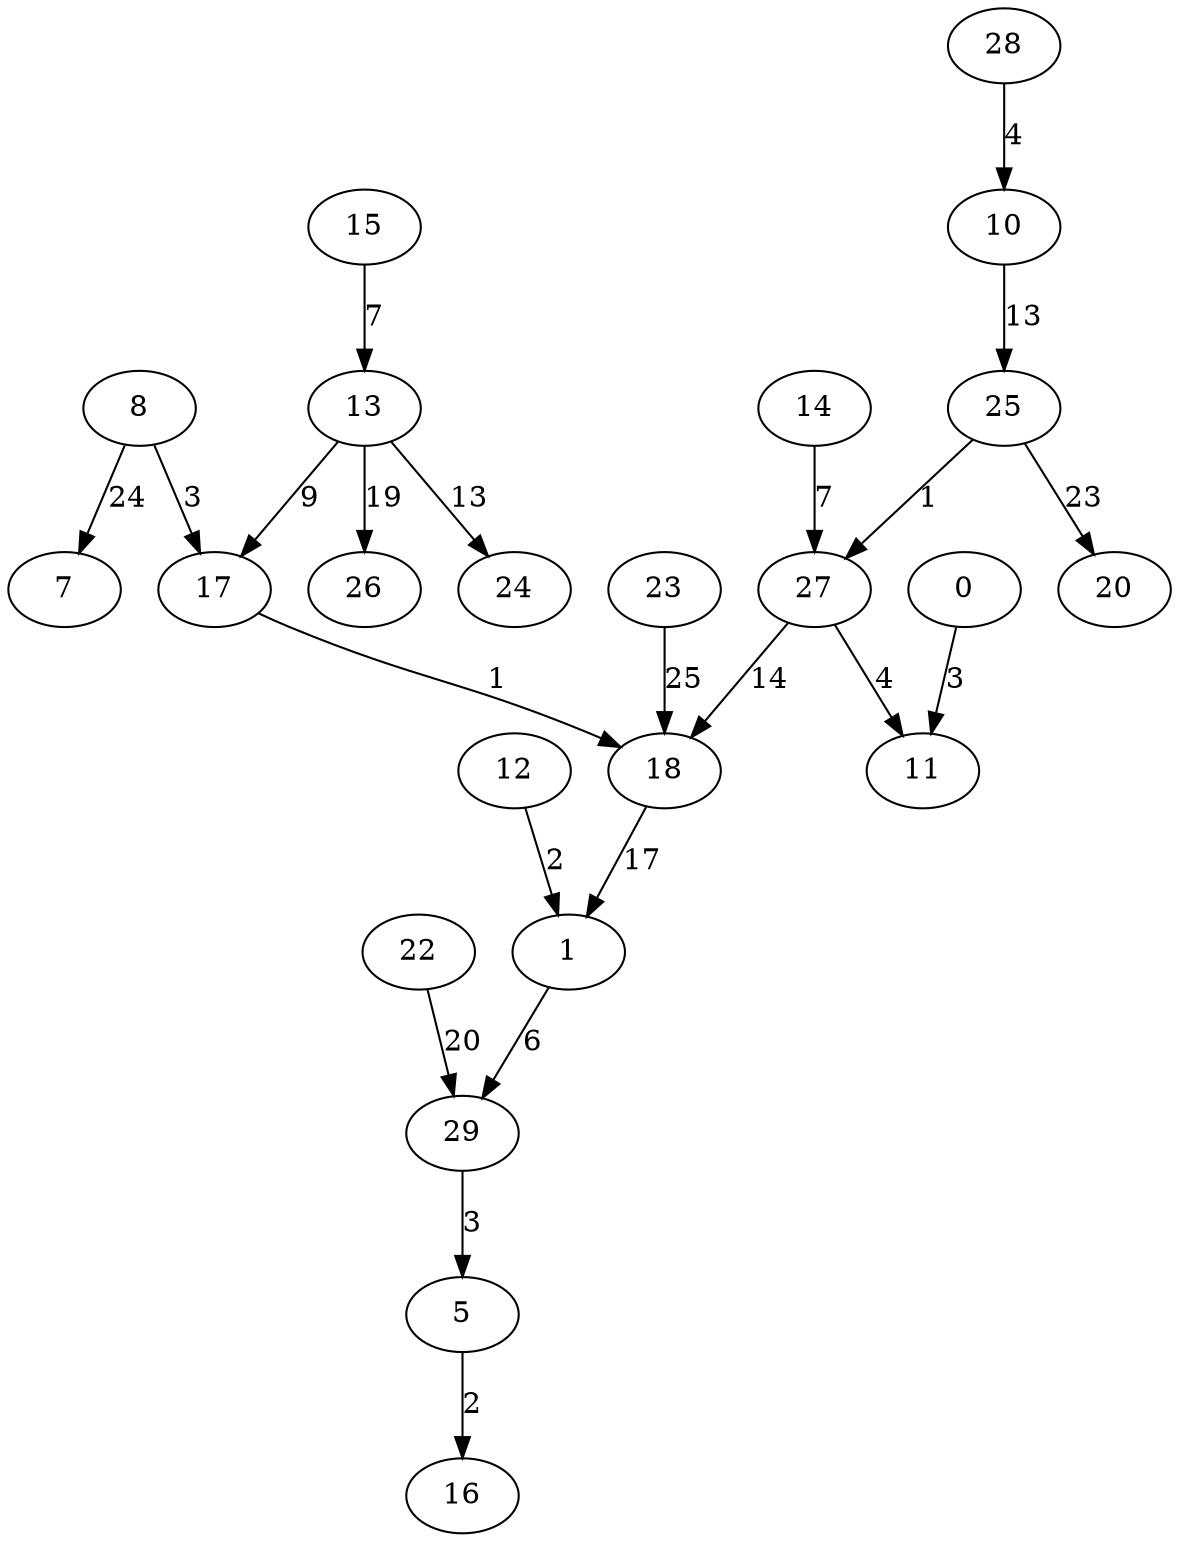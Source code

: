 digraph G {
	25 -> 27 [label="1"];
	17 -> 18 [label="1"];
	12 -> 1 [label="2"];
	5 -> 16 [label="2"];
	0 -> 11 [label="3"];
	8 -> 17 [label="3"];
	29 -> 5 [label="3"];
	27 -> 11 [label="4"];
	28 -> 10 [label="4"];
	1 -> 29 [label="6"];
	15 -> 13 [label="7"];
	14 -> 27 [label="7"];
	13 -> 17 [label="9"];
	13 -> 24 [label="13"];
	10 -> 25 [label="13"];
	27 -> 18 [label="14"];
	18 -> 1 [label="17"];
	13 -> 26 [label="19"];
	22 -> 29 [label="20"];
	25 -> 20 [label="23"];
	8 -> 7 [label="24"];
	23 -> 18 [label="25"];
}